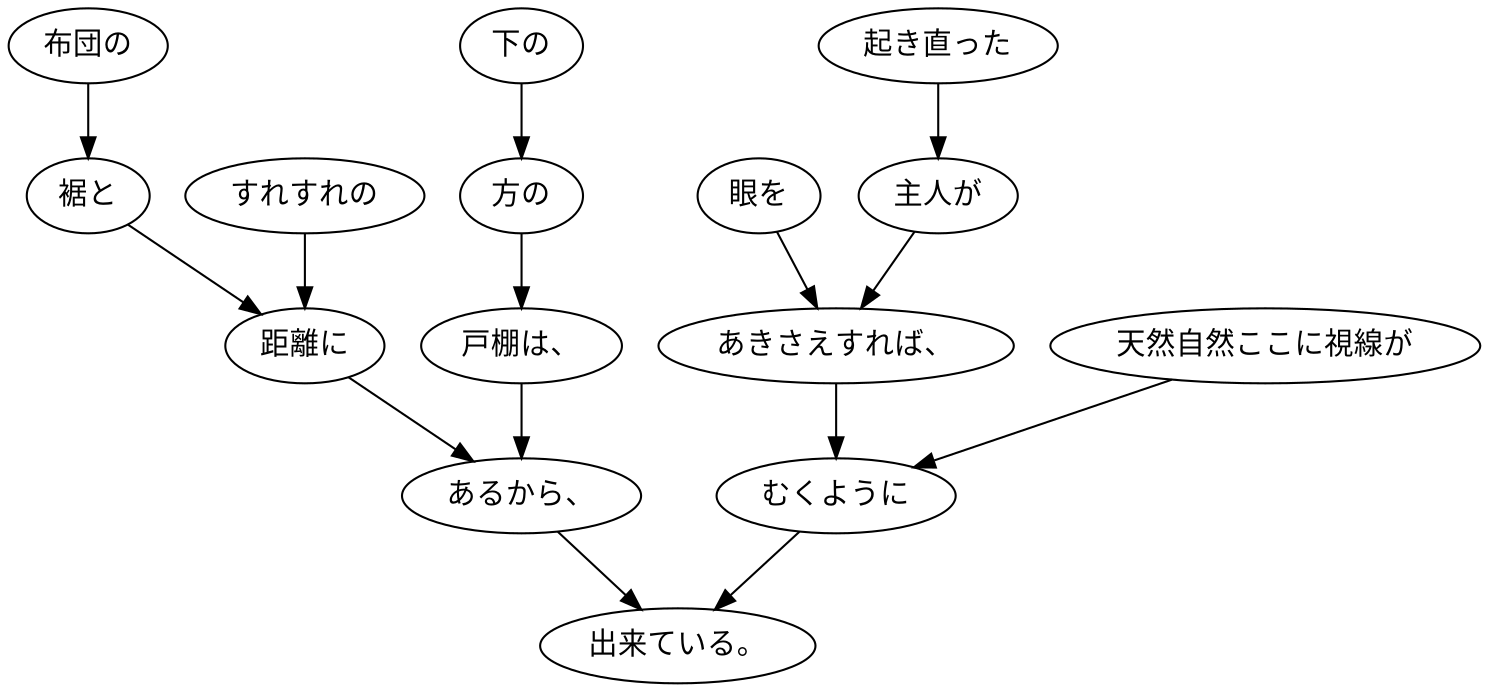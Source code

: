 digraph graph6538 {
	node0 [label="下の"];
	node1 [label="方の"];
	node2 [label="戸棚は、"];
	node3 [label="布団の"];
	node4 [label="裾と"];
	node5 [label="すれすれの"];
	node6 [label="距離に"];
	node7 [label="あるから、"];
	node8 [label="起き直った"];
	node9 [label="主人が"];
	node10 [label="眼を"];
	node11 [label="あきさえすれば、"];
	node12 [label="天然自然ここに視線が"];
	node13 [label="むくように"];
	node14 [label="出来ている。"];
	node0 -> node1;
	node1 -> node2;
	node2 -> node7;
	node3 -> node4;
	node4 -> node6;
	node5 -> node6;
	node6 -> node7;
	node7 -> node14;
	node8 -> node9;
	node9 -> node11;
	node10 -> node11;
	node11 -> node13;
	node12 -> node13;
	node13 -> node14;
}
